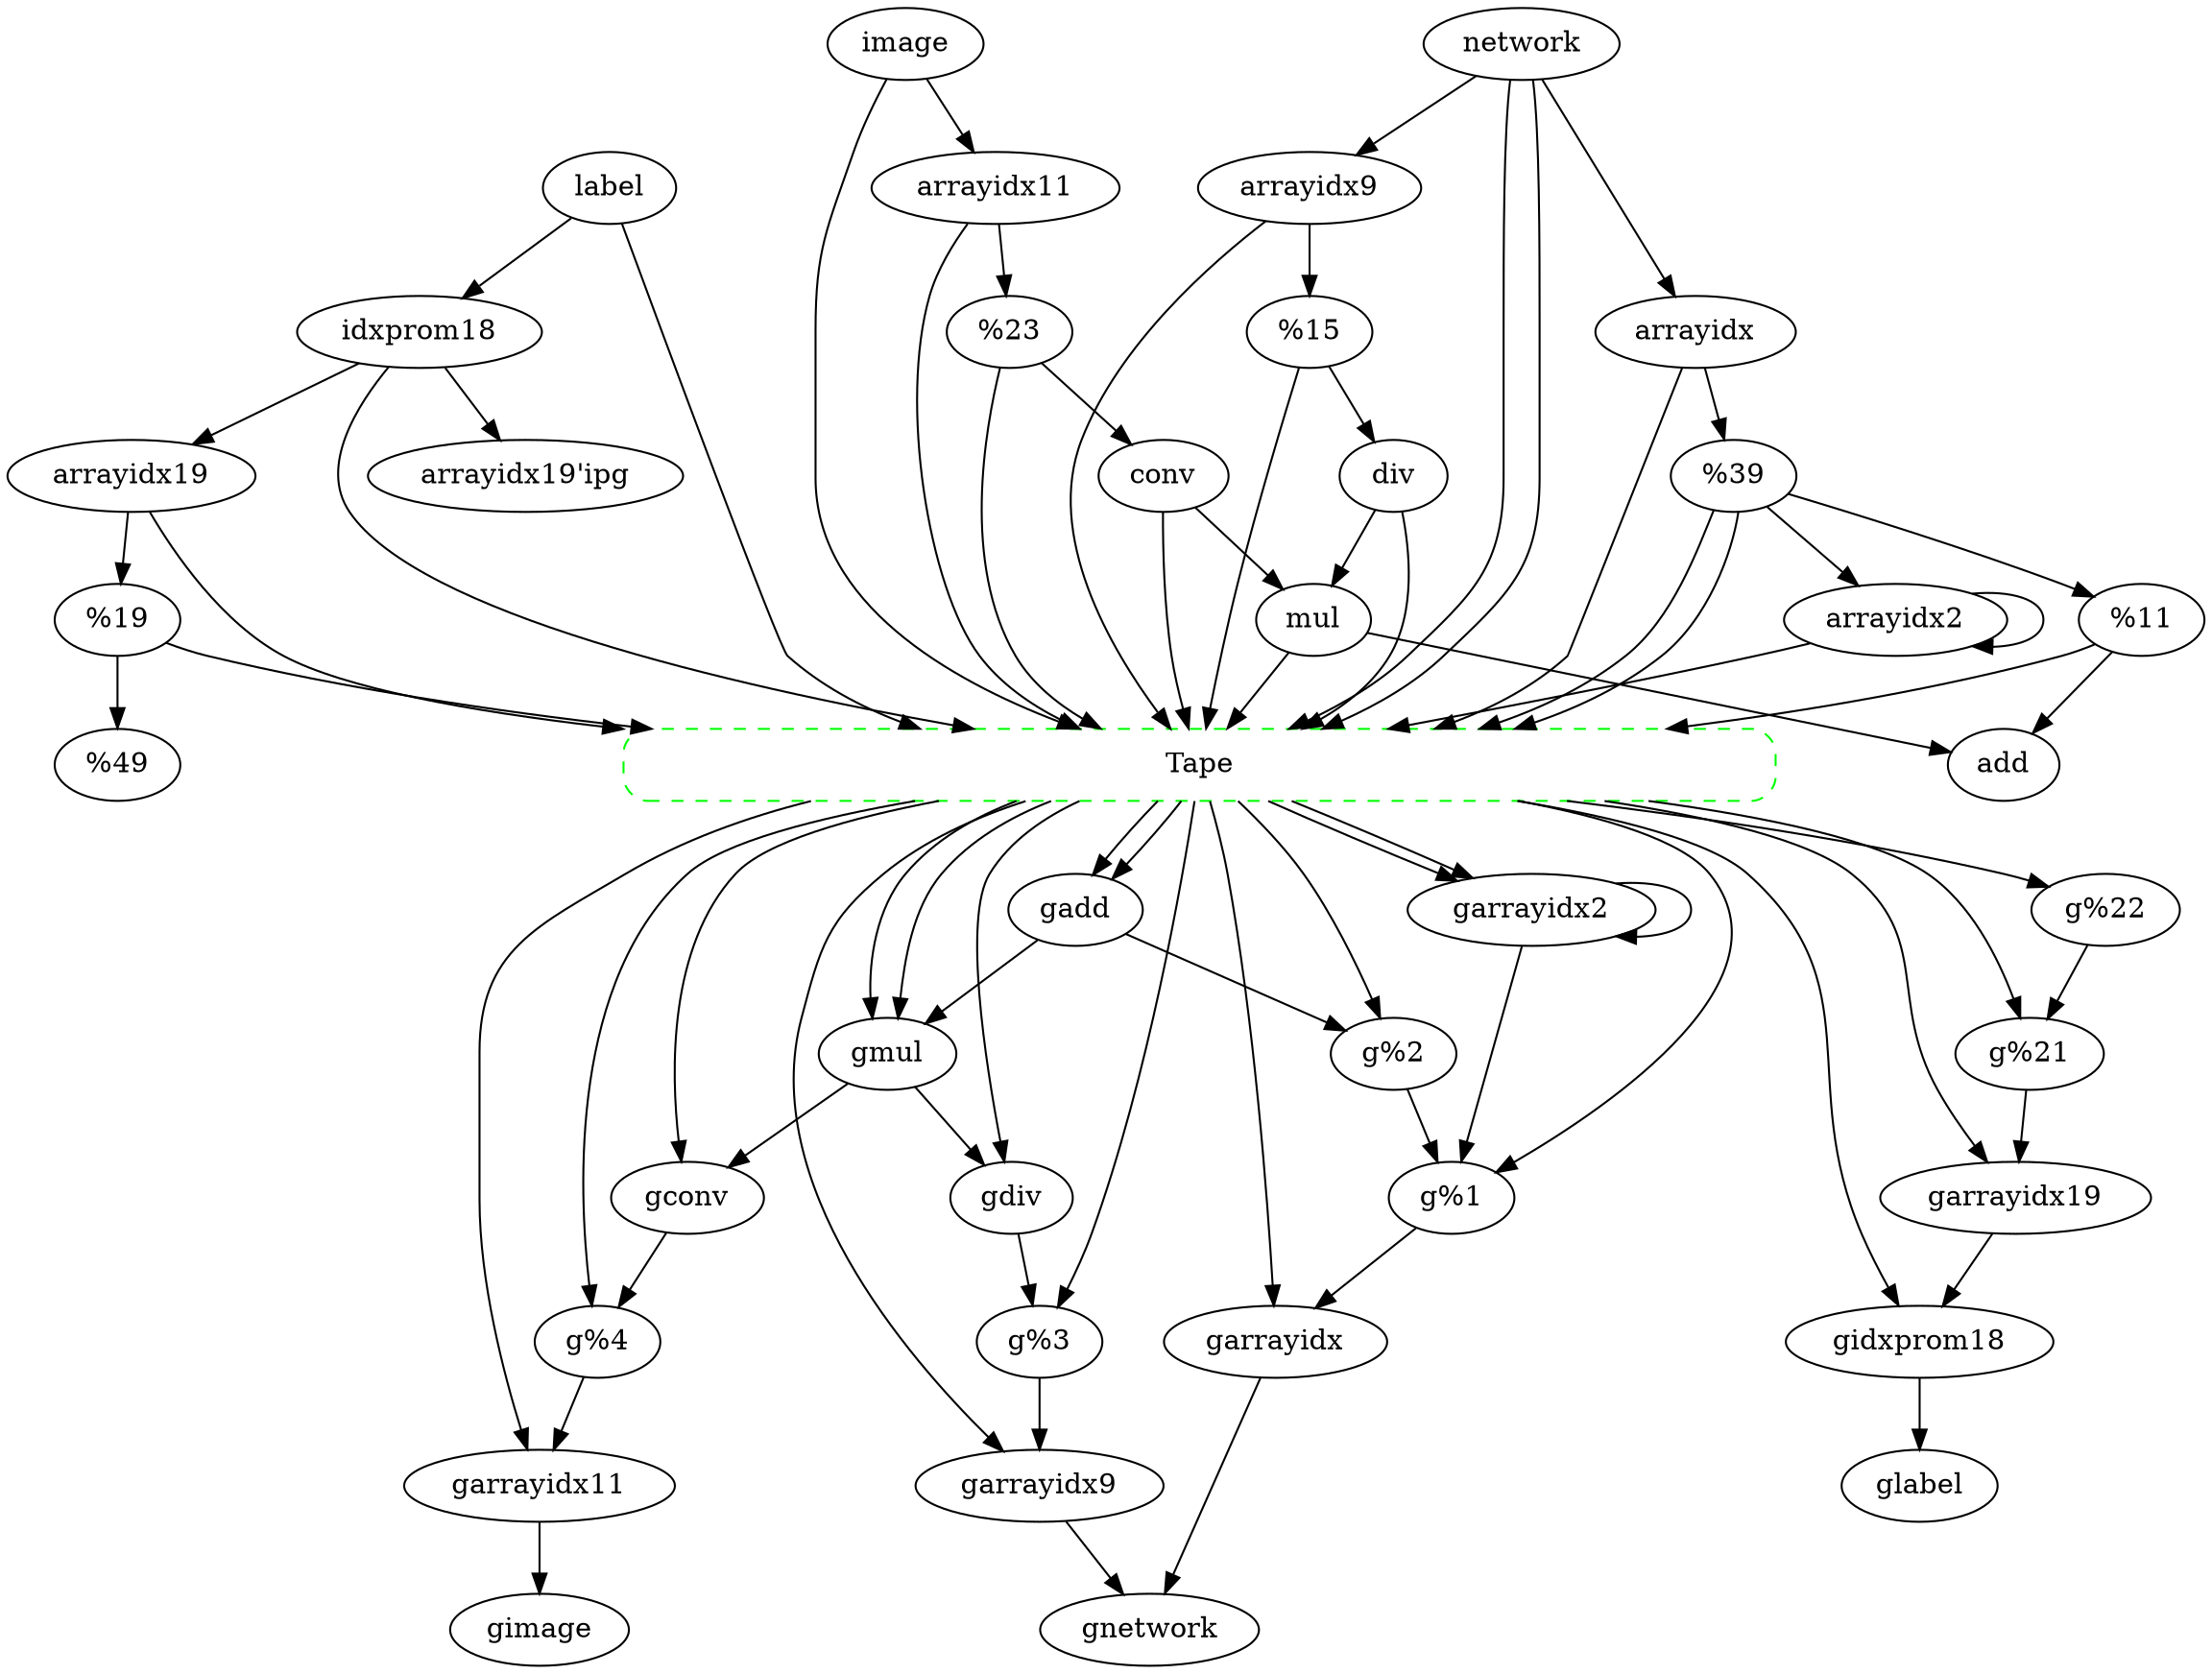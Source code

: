 digraph G {
	{
		node [shape=Mrecord, color=green, style=dashed, width=8];
		Tape
	}
	subgraph Forward {
		"conv" -> "mul"
		"idxprom18" -> "arrayidx19"
		"idxprom18" -> "arrayidx19'ipg"
		"%2" -> "add"
		"arrayidx9" -> "%3"
		"arrayidx19" -> "%21"
		"arrayidx11" -> "%4"
		"mul" -> "add"
		"image" -> "arrayidx11"
		"network" -> "arrayidx9"
		"network" -> "arrayidx"
		"label" -> "idxprom18"
		"arrayidx2" -> "arrayidx2"
		"arrayidx" -> "%1"
		"%1" -> "arrayidx2"
		"%1" -> "%2"
		"%4" -> "conv"
		"%21" -> "%22"
		"div" -> "mul"
		"%3" -> "div"
	}
	subgraph Reverse {
		"gconv" -> "g%4"
		"%4" -> Tape
		Tape -> "gconv"
		"gidxprom18" -> "glabel"
		"label" -> Tape
		Tape -> "gidxprom18"
		"g%2" -> "g%1"
		"%1" -> Tape
		Tape -> "g%2"
		"garrayidx9" -> "gnetwork"
		"network" -> Tape
		Tape -> "garrayidx9"
		"garrayidx19" -> "gidxprom18"
		"idxprom18" -> Tape
		Tape -> "garrayidx19"
		"g%22" -> "g%21"
		"%21" -> Tape
		Tape -> "g%22"
		"gadd" -> "gmul"
		"mul" -> Tape
		Tape -> "gadd"
		"gadd" -> "g%2"
		"%2" -> Tape
		Tape -> "gadd"
		"garrayidx11" -> "gimage"
		"image" -> Tape
		Tape -> "garrayidx11"
		"gmul" -> "gconv"
		"conv" -> Tape
		Tape -> "gmul"
		"gmul" -> "gdiv"
		"div" -> Tape
		Tape -> "gmul"
		"garrayidx2" -> "garrayidx2"
		"arrayidx2" -> Tape
		Tape -> "garrayidx2"
		"garrayidx2" -> "g%1"
		"%1" -> Tape
		Tape -> "garrayidx2"
		"garrayidx" -> "gnetwork"
		"network" -> Tape
		Tape -> "garrayidx"
		"g%1" -> "garrayidx"
		"arrayidx" -> Tape
		Tape -> "g%1"
		"g%4" -> "garrayidx11"
		"arrayidx11" -> Tape
		Tape -> "g%4"
		"g%21" -> "garrayidx19"
		"arrayidx19" -> Tape
		Tape -> "g%21"
		"gdiv" -> "g%3"
		"%3" -> Tape
		Tape -> "gdiv"
		"g%3" -> "garrayidx9"
		"arrayidx9" -> Tape
		Tape -> "g%3"
	}
}
